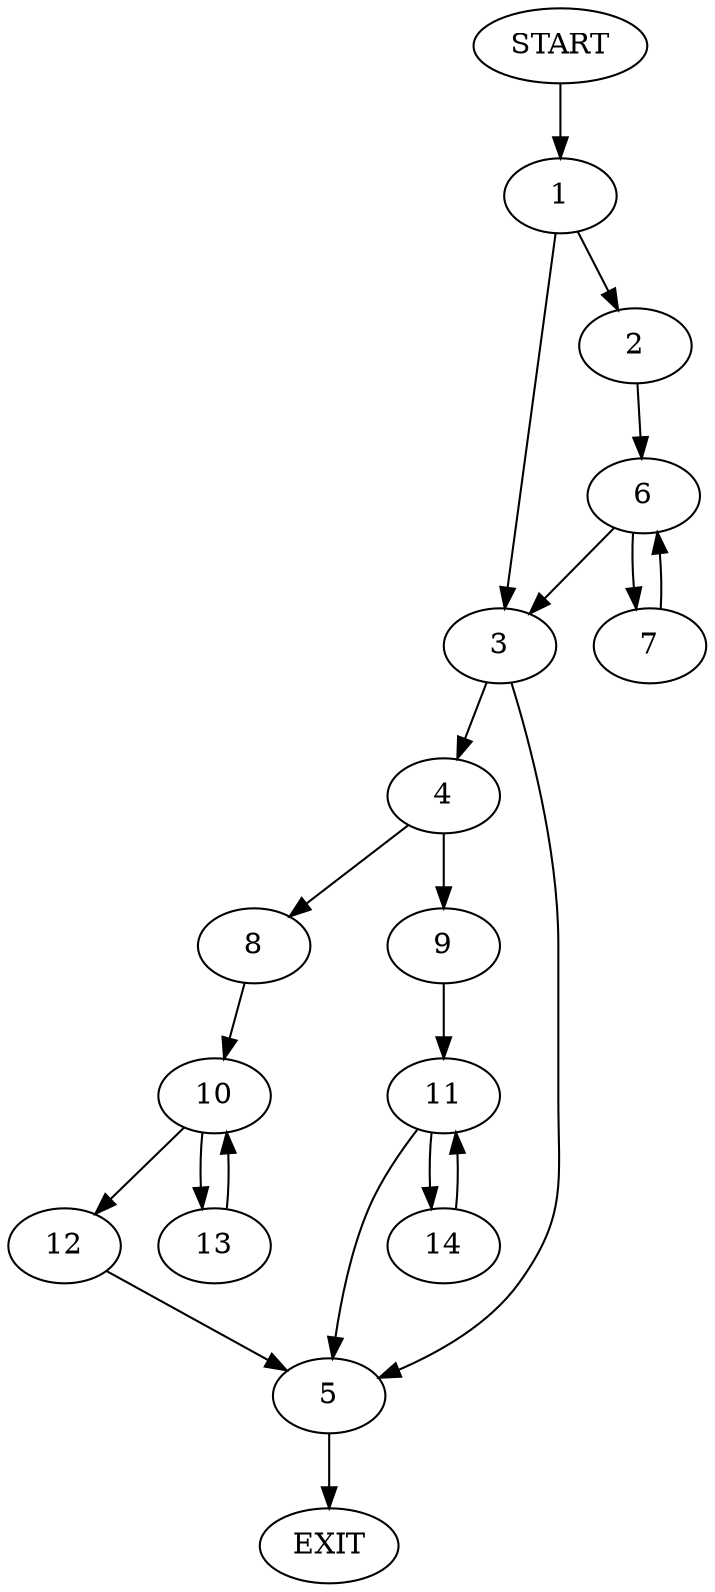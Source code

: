 digraph {
0 [label="START"]
15 [label="EXIT"]
0 -> 1
1 -> 2
1 -> 3
3 -> 4
3 -> 5
2 -> 6
6 -> 7
6 -> 3
7 -> 6
4 -> 8
4 -> 9
5 -> 15
8 -> 10
9 -> 11
10 -> 12
10 -> 13
12 -> 5
13 -> 10
11 -> 14
11 -> 5
14 -> 11
}
